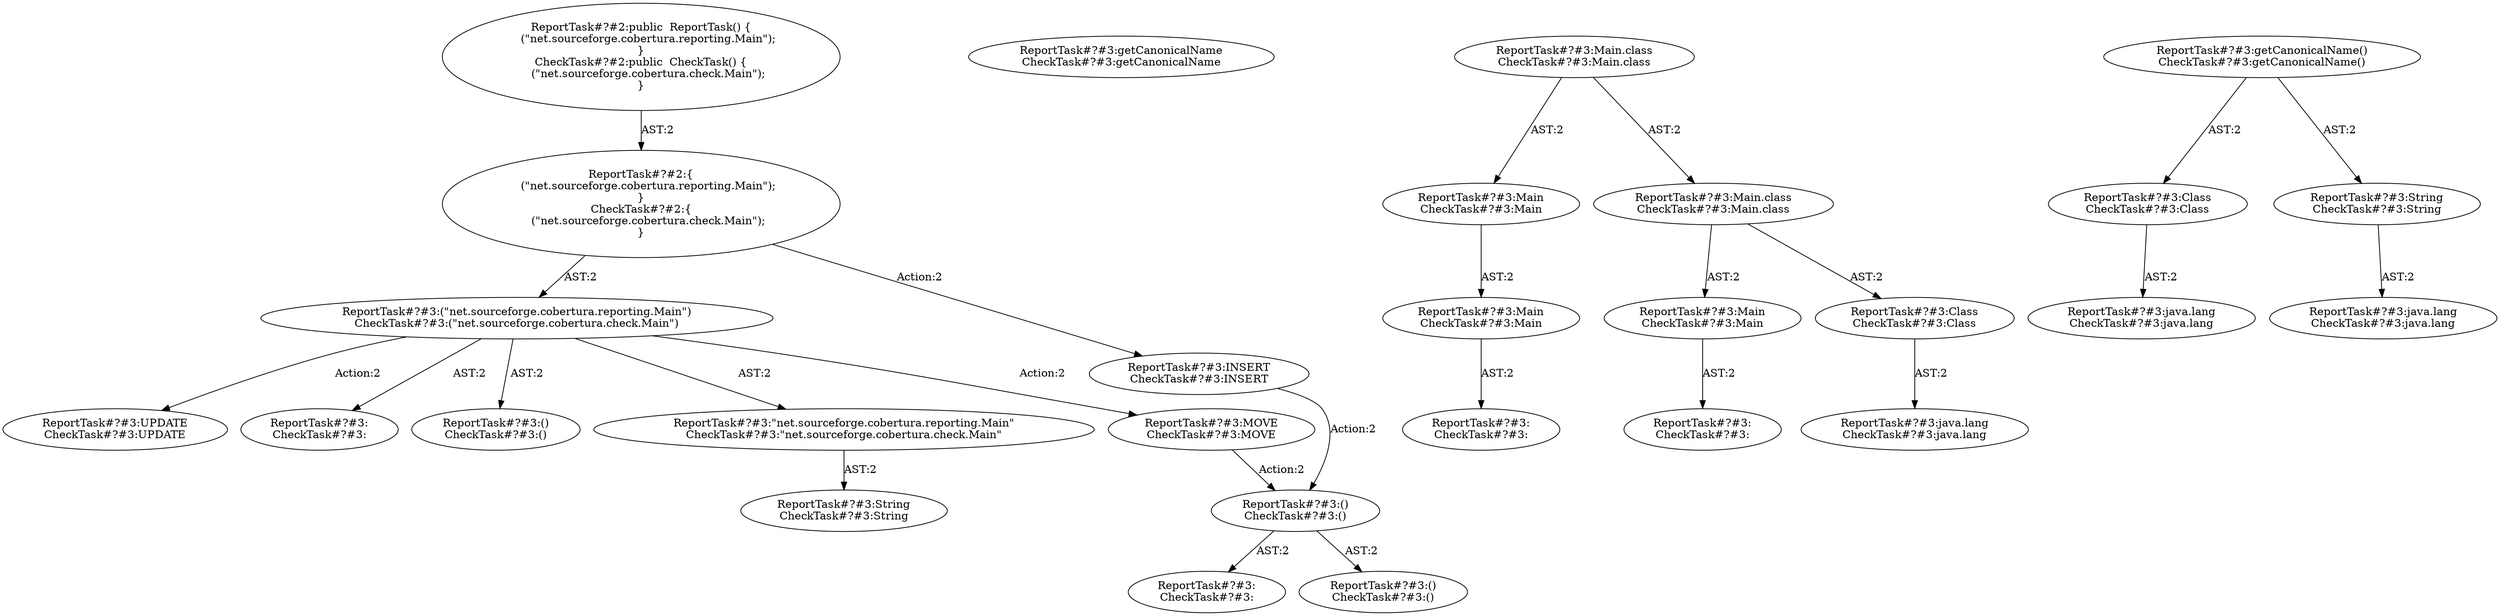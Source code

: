 digraph "Pattern" {
0 [label="ReportTask#?#3:UPDATE
CheckTask#?#3:UPDATE" shape=ellipse]
1 [label="ReportTask#?#3:(\"net.sourceforge.cobertura.reporting.Main\")
CheckTask#?#3:(\"net.sourceforge.cobertura.check.Main\")" shape=ellipse]
2 [label="ReportTask#?#2:\{
    (\"net.sourceforge.cobertura.reporting.Main\");
\}
CheckTask#?#2:\{
    (\"net.sourceforge.cobertura.check.Main\");
\}" shape=ellipse]
3 [label="ReportTask#?#2:public  ReportTask() \{
    (\"net.sourceforge.cobertura.reporting.Main\");
\}
CheckTask#?#2:public  CheckTask() \{
    (\"net.sourceforge.cobertura.check.Main\");
\}" shape=ellipse]
4 [label="ReportTask#?#3:INSERT
CheckTask#?#3:INSERT" shape=ellipse]
5 [label="ReportTask#?#3:()
CheckTask#?#3:()" shape=ellipse]
6 [label="ReportTask#?#3:
CheckTask#?#3:" shape=ellipse]
7 [label="ReportTask#?#3:()
CheckTask#?#3:()" shape=ellipse]
8 [label="ReportTask#?#3:getCanonicalName
CheckTask#?#3:getCanonicalName" shape=ellipse]
9 [label="ReportTask#?#3:Main.class
CheckTask#?#3:Main.class" shape=ellipse]
10 [label="ReportTask#?#3:Main
CheckTask#?#3:Main" shape=ellipse]
11 [label="ReportTask#?#3:Main
CheckTask#?#3:Main" shape=ellipse]
12 [label="ReportTask#?#3:
CheckTask#?#3:" shape=ellipse]
13 [label="ReportTask#?#3:Main.class
CheckTask#?#3:Main.class" shape=ellipse]
14 [label="ReportTask#?#3:Main
CheckTask#?#3:Main" shape=ellipse]
15 [label="ReportTask#?#3:
CheckTask#?#3:" shape=ellipse]
16 [label="ReportTask#?#3:Class
CheckTask#?#3:Class" shape=ellipse]
17 [label="ReportTask#?#3:java.lang
CheckTask#?#3:java.lang" shape=ellipse]
18 [label="ReportTask#?#3:getCanonicalName()
CheckTask#?#3:getCanonicalName()" shape=ellipse]
19 [label="ReportTask#?#3:Class
CheckTask#?#3:Class" shape=ellipse]
20 [label="ReportTask#?#3:java.lang
CheckTask#?#3:java.lang" shape=ellipse]
21 [label="ReportTask#?#3:String
CheckTask#?#3:String" shape=ellipse]
22 [label="ReportTask#?#3:java.lang
CheckTask#?#3:java.lang" shape=ellipse]
23 [label="ReportTask#?#3:
CheckTask#?#3:" shape=ellipse]
24 [label="ReportTask#?#3:()
CheckTask#?#3:()" shape=ellipse]
25 [label="ReportTask#?#3:\"net.sourceforge.cobertura.reporting.Main\"
CheckTask#?#3:\"net.sourceforge.cobertura.check.Main\"" shape=ellipse]
26 [label="ReportTask#?#3:String
CheckTask#?#3:String" shape=ellipse]
27 [label="ReportTask#?#3:MOVE
CheckTask#?#3:MOVE" shape=ellipse]
1 -> 0 [label="Action:2"];
1 -> 23 [label="AST:2"];
1 -> 24 [label="AST:2"];
1 -> 25 [label="AST:2"];
1 -> 27 [label="Action:2"];
2 -> 1 [label="AST:2"];
2 -> 4 [label="Action:2"];
3 -> 2 [label="AST:2"];
4 -> 5 [label="Action:2"];
5 -> 6 [label="AST:2"];
5 -> 7 [label="AST:2"];
9 -> 10 [label="AST:2"];
9 -> 13 [label="AST:2"];
10 -> 11 [label="AST:2"];
11 -> 12 [label="AST:2"];
13 -> 14 [label="AST:2"];
13 -> 16 [label="AST:2"];
14 -> 15 [label="AST:2"];
16 -> 17 [label="AST:2"];
18 -> 19 [label="AST:2"];
18 -> 21 [label="AST:2"];
19 -> 20 [label="AST:2"];
21 -> 22 [label="AST:2"];
25 -> 26 [label="AST:2"];
27 -> 5 [label="Action:2"];
}